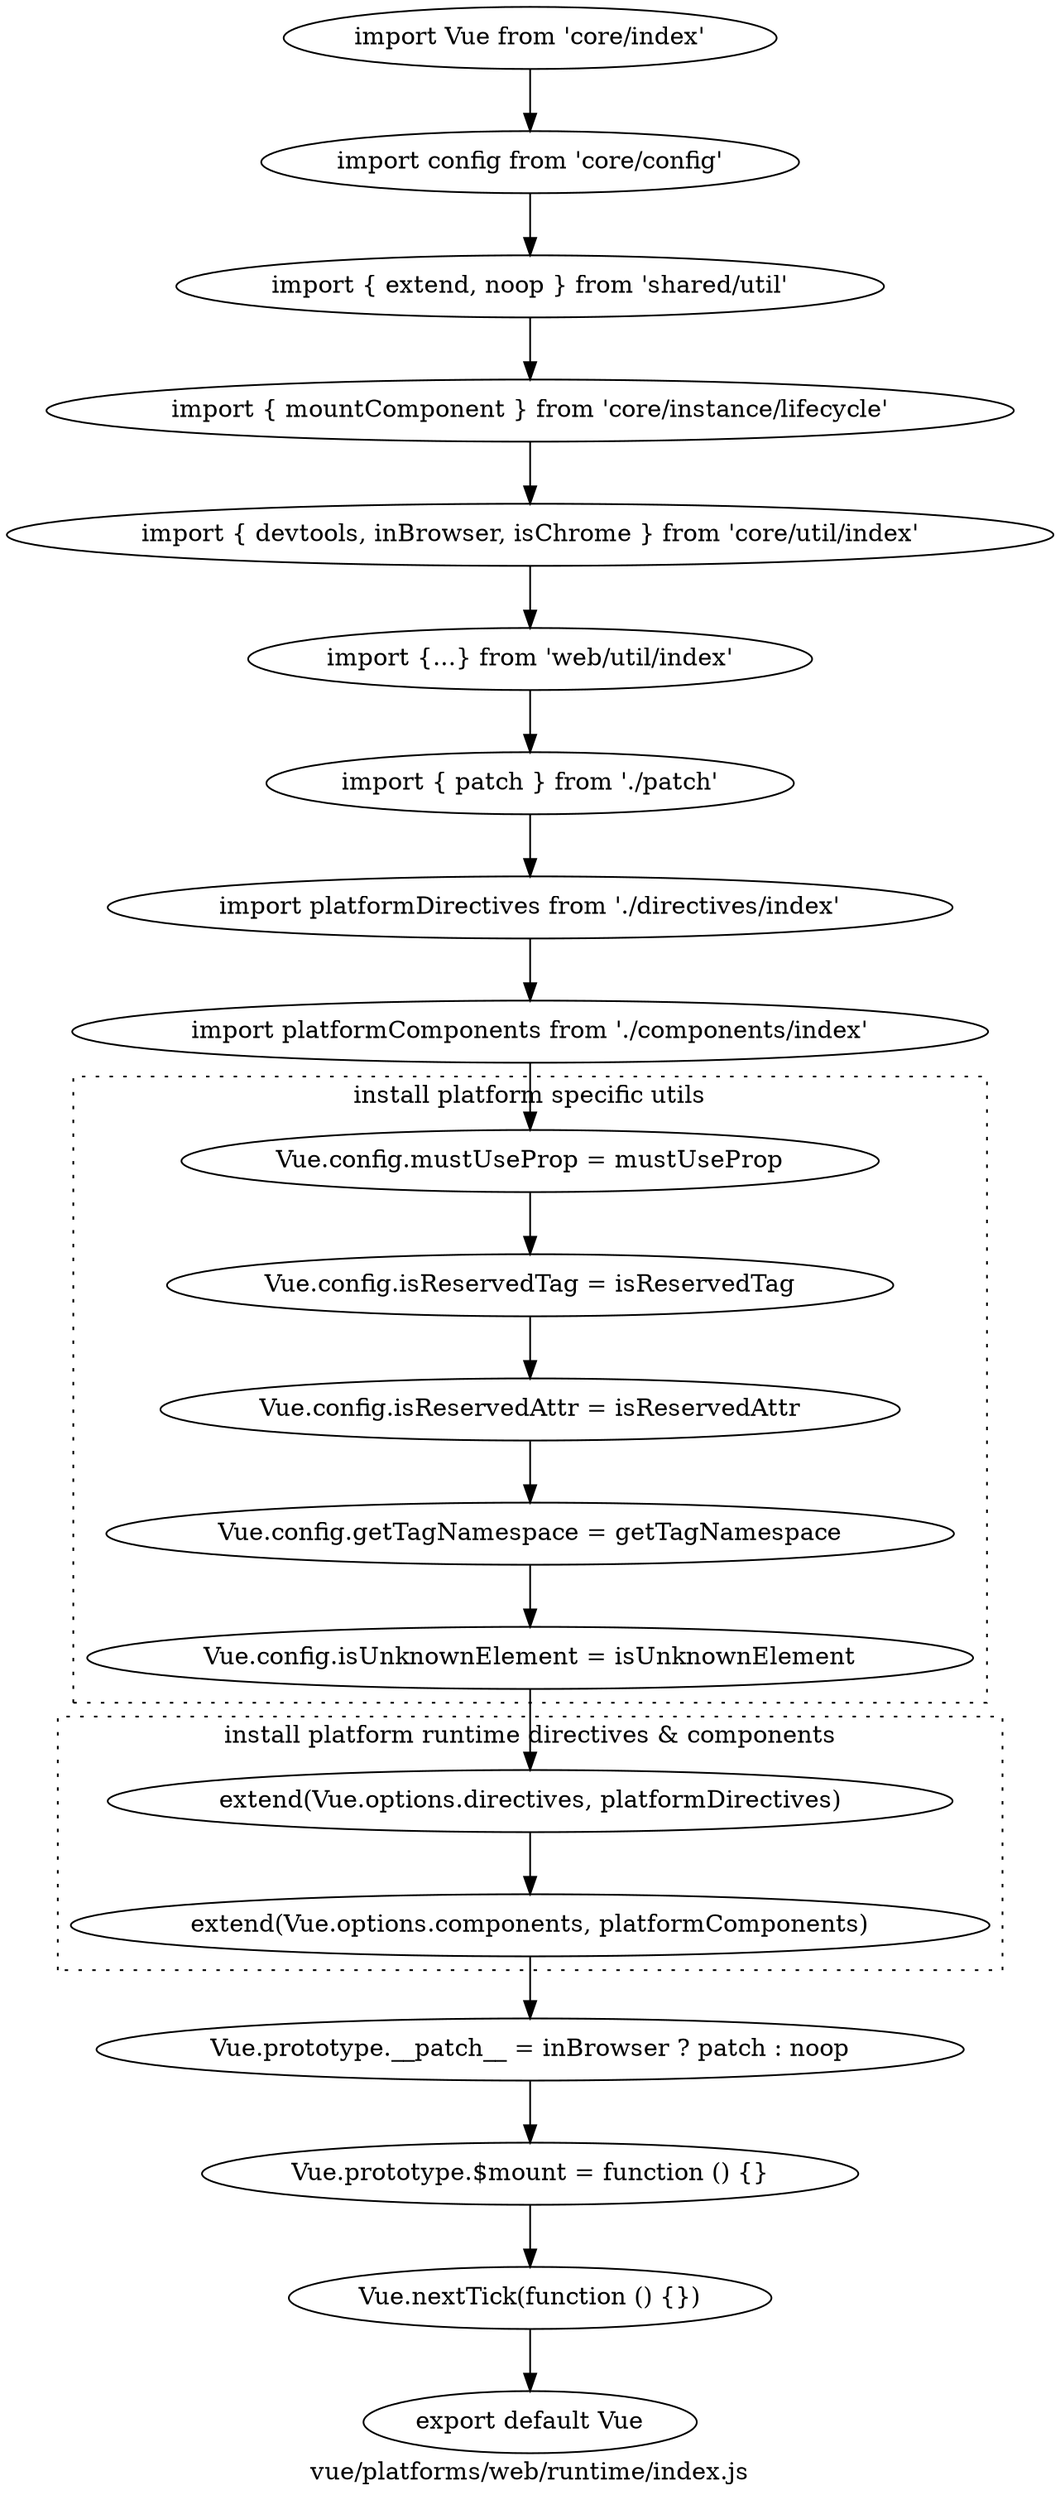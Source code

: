 digraph G {
    label="vue/platforms/web/runtime/index.js"

    importVue [
        label="import Vue from 'core/index'"
    ]
    importConfig [
        label="import config from 'core/config'"
    ]
    importVue -> importConfig
    importUtil [
        label="import { extend, noop } from 'shared/util'"
    ]
    importConfig -> importUtil
    importMount [
        label="import { mountComponent } from 'core/instance/lifecycle'"
    ]
    importUtil -> importMount
    importTools [
        label="import { devtools, inBrowser, isChrome } from 'core/util/index'"
    ]
    importMount -> importTools
    importWeb [
        label="import {...} from 'web/util/index'"
    ]
    importTools -> importWeb
    importPatch [
        label="import { patch } from './patch'"
    ]
    importWeb -> importPatch
    importDirective [
        label="import platformDirectives from './directives/index'"
    ]
    importPatch -> importDirective
    importComponent [
        label="import platformComponents from './components/index'"
    ]
    importDirective -> importComponent
    importComponent -> setMustUseProp
    subgraph cluster_install {
        graph[style=dotted]
        label="install platform specific utils"
        setMustUseProp [
            label="Vue.config.mustUseProp = mustUseProp"
        ]
        set1 [
            label="Vue.config.isReservedTag = isReservedTag"
        ]
        setMustUseProp -> set1
        set2 [
            label="Vue.config.isReservedAttr = isReservedAttr"
        ]
        set1 -> set2
        set3 [
            label="Vue.config.getTagNamespace = getTagNamespace"
        ]
        set2 -> set3
        set4 [
            label="Vue.config.isUnknownElement = isUnknownElement"
        ]
        set3 -> set4
    }
    set4 -> extend1
    subgraph cluster_install1 {
        graph[style=dotted]
        label="install platform runtime directives & components"
        extend1 [
            label="extend(Vue.options.directives, platformDirectives)"
        ]
        extend2 [
            label="extend(Vue.options.components, platformComponents)"
        ]
        extend1 -> extend2
    }

    setPatch [
        label="Vue.prototype.__patch__ = inBrowser ? patch : noop"
    ]
    extend2 -> setPatch

    setMount [
        label="Vue.prototype.$mount = function () {}"
    ]
    setPatch -> setMount
    invokeNextTick [
        label="Vue.nextTick(function () {})"
    ]
    setMount -> invokeNextTick

    export [
        label="export default Vue"
    ]
    invokeNextTick -> export
}